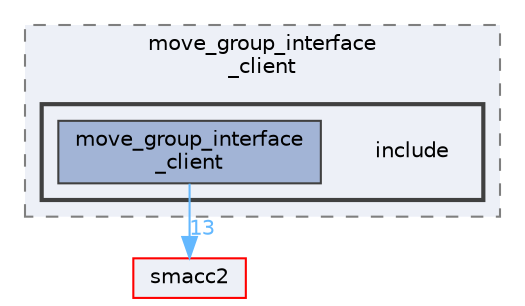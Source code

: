 digraph "smacc2_client_library/move_group_interface_client/include"
{
 // LATEX_PDF_SIZE
  bgcolor="transparent";
  edge [fontname=Helvetica,fontsize=10,labelfontname=Helvetica,labelfontsize=10];
  node [fontname=Helvetica,fontsize=10,shape=box,height=0.2,width=0.4];
  compound=true
  subgraph clusterdir_f2eddc8ed3f3c3b8625fe8b2e146f43e {
    graph [ bgcolor="#edf0f7", pencolor="grey50", label="move_group_interface\l_client", fontname=Helvetica,fontsize=10 style="filled,dashed", URL="dir_f2eddc8ed3f3c3b8625fe8b2e146f43e.html",tooltip=""]
  subgraph clusterdir_bdd6ebf8409df62f64257f946b50d0fc {
    graph [ bgcolor="#edf0f7", pencolor="grey25", label="", fontname=Helvetica,fontsize=10 style="filled,bold", URL="dir_bdd6ebf8409df62f64257f946b50d0fc.html",tooltip=""]
    dir_bdd6ebf8409df62f64257f946b50d0fc [shape=plaintext, label="include"];
  dir_872e3cc3df0332715c80a3eccdc5c5dd [label="move_group_interface\l_client", fillcolor="#a2b4d6", color="grey25", style="filled", URL="dir_872e3cc3df0332715c80a3eccdc5c5dd.html",tooltip=""];
  }
  }
  dir_ce4c19d6108cf5285f3105ec9cd73bf1 [label="smacc2", fillcolor="#edf0f7", color="red", style="filled", URL="dir_ce4c19d6108cf5285f3105ec9cd73bf1.html",tooltip=""];
  dir_872e3cc3df0332715c80a3eccdc5c5dd->dir_ce4c19d6108cf5285f3105ec9cd73bf1 [headlabel="13", labeldistance=1.5 headhref="dir_000071_000100.html" color="steelblue1" fontcolor="steelblue1"];
}
